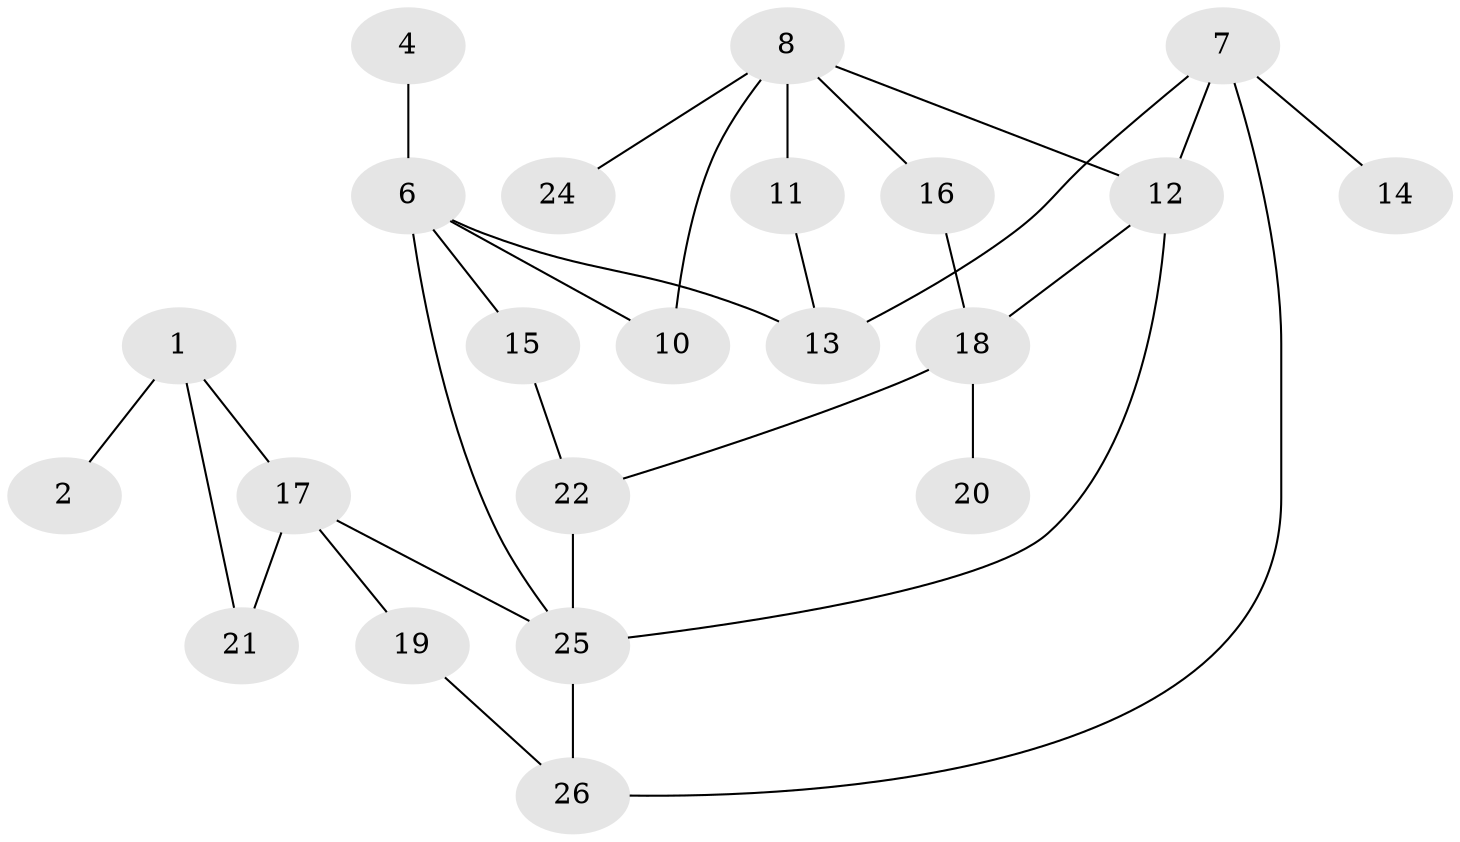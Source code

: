 // original degree distribution, {2: 0.3269230769230769, 3: 0.21153846153846154, 1: 0.23076923076923078, 4: 0.1346153846153846, 6: 0.019230769230769232, 0: 0.057692307692307696, 5: 0.019230769230769232}
// Generated by graph-tools (version 1.1) at 2025/00/03/09/25 03:00:49]
// undirected, 22 vertices, 30 edges
graph export_dot {
graph [start="1"]
  node [color=gray90,style=filled];
  1;
  2;
  4;
  6;
  7;
  8;
  10;
  11;
  12;
  13;
  14;
  15;
  16;
  17;
  18;
  19;
  20;
  21;
  22;
  24;
  25;
  26;
  1 -- 2 [weight=1.0];
  1 -- 17 [weight=1.0];
  1 -- 21 [weight=1.0];
  4 -- 6 [weight=1.0];
  6 -- 10 [weight=1.0];
  6 -- 13 [weight=1.0];
  6 -- 15 [weight=1.0];
  6 -- 25 [weight=1.0];
  7 -- 12 [weight=1.0];
  7 -- 13 [weight=1.0];
  7 -- 14 [weight=1.0];
  7 -- 26 [weight=1.0];
  8 -- 10 [weight=1.0];
  8 -- 11 [weight=1.0];
  8 -- 12 [weight=1.0];
  8 -- 16 [weight=2.0];
  8 -- 24 [weight=2.0];
  11 -- 13 [weight=1.0];
  12 -- 18 [weight=1.0];
  12 -- 25 [weight=2.0];
  15 -- 22 [weight=1.0];
  16 -- 18 [weight=1.0];
  17 -- 19 [weight=1.0];
  17 -- 21 [weight=1.0];
  17 -- 25 [weight=1.0];
  18 -- 20 [weight=1.0];
  18 -- 22 [weight=1.0];
  19 -- 26 [weight=1.0];
  22 -- 25 [weight=1.0];
  25 -- 26 [weight=1.0];
}

